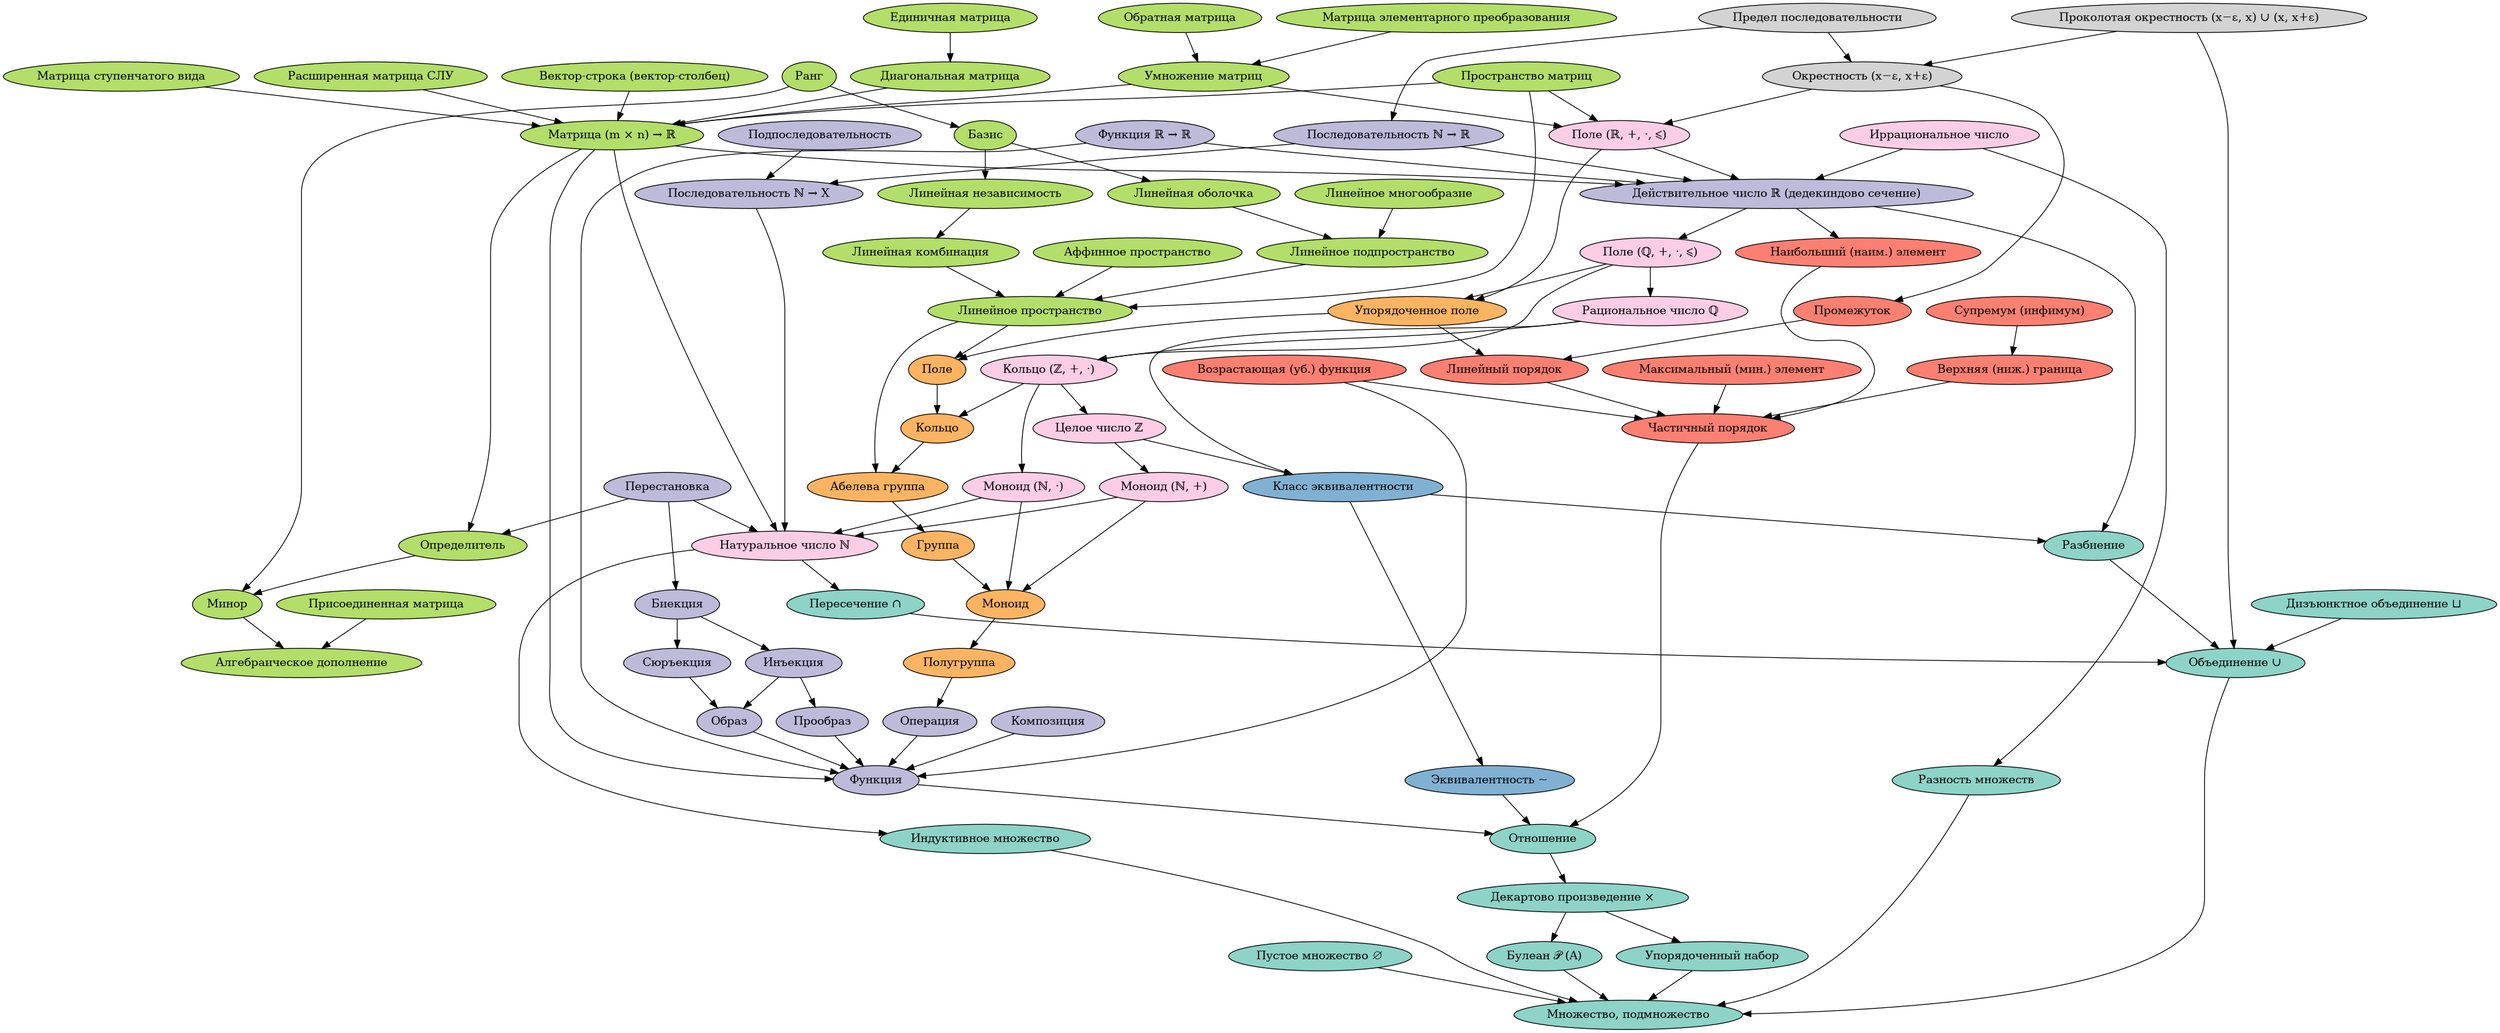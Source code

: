 @startdot
digraph a {
node[colorscheme=set312;style=filled]
clusterrank=global
graph[style=dotted]
subgraph cluster_set_theory {
    label="Теория множеств"
    node[fillcolor = 1]
    set[label="Множество, подмножество"]
    empty_set[label="Пустое множество ∅"]
    union[label="Объединение ∪"]
    power_set[label="Булеан 𝒫 (A)"]
    intersection[label="Пересечение ∩"]
    cartesian_product[label="Декартово произведение ×"]
    tuple[label="Упорядоченный набор"]
    partition[label="Разбиение"]
    disjoint_union[label="Дизъюнктное объединение ⊔"]
    complement[label="Разность множеств"]
    inductive_set[label="Индуктивное множество"]

    empty_set -> set
    tuple -> set
    cartesian_product -> power_set
    cartesian_product -> tuple
    power_set -> set
    union -> set
    intersection -> union
    partition -> union
    disjoint_union -> union
    complement -> set
    inductive_set -> set

    // Relations
    subgraph relations {
        label = "Отношения"

        finitary_relation[label="Отношение"]
        finitary_relation -> cartesian_product

        // Functions
        subgraph cluster_functions {
            label = "Функции"
            node[fillcolor = 3]
            function -> finitary_relation
            function[label="Функция"]
            injection[label="Инъекция"]
            surjection[label="Сюръекция"]
            bijection[label="Биекция"]
            operation[label="Операция"]
            image[label="Образ"]
            preimage[label="Прообраз"]

            composition[label="Композиция"]
            image -> function
            preimage -> function
            injection -> image
            injection -> preimage
            operation -> function
            surjection -> image
            bijection -> surjection
            bijection -> injection
            composition -> function

            subgraph cluster_permutations {
                label = "Перестановки"
                permutation[label="Перестановка"]
                permutation -> bijection
            }

            subgraph cluster_sequences {
                label = "Последовательности"
                sequence[label="Последовательность ℕ → X"]
                subsequence[label="Подпоследовательность"]
                subsequence -> sequence
                real_sequence[label="Последовательность ℕ → ℝ"]
                real_sequence -> sequence
            }

            real_function[label="Функция ℝ → ℝ"]
            real_function -> function
            real_function -> real_number
        }

        // Order theory
        subgraph cluster_order_theory {
            label="Порядок"
            node[fillcolor = 4]
            order[label="Частичный порядок"]
            linear_order[label="Линейный порядок"]
            greatest_least_element[label="Наибольший (наим.) элемент"]
            maximal_minimal_element[label="Максимальный (мин.) элемент"]
            upper_lower_bound[label="Верхняя (ниж.) граница"]
            supremum_infimum[label="Супремум (инфимум)"]
            increasing_decreasing_function[label="Возрастающая (уб.) функция"]
            interval[label="Промежуток"]
            maximal_minimal_element -> order
            greatest_least_element -> order
            upper_lower_bound -> order
            supremum_infimum -> upper_lower_bound
            increasing_decreasing_function -> order
            increasing_decreasing_function -> function
            interval -> linear_order
            linear_order -> order
            order -> finitary_relation
        }

        // Order theory
        subgraph cluster_equivalence {
            label = "Эквивалентность"
            node[fillcolor = 5]
            equivalence[label="Эквивалентность ~"]
            equivalence_class[label="Класс эквивалентности"]
            equivalence_class -> equivalence
            equivalence -> finitary_relation
            equivalence_class -> partition
        }
    }
}
// Abstract algebra
subgraph cluster_abstract_algebra {
    label="Алгебраические структуры"
    node[fillcolor = 6]
    semigroup[label="Полугруппа"]
    monoid[label="Моноид"]
    group[label="Группа"]
    abelian_group[label="Абелева группа"]
    ring[label="Кольцо"]
    field[label="Поле"]
    ordered_field[label="Упорядоченное поле"]
    semigroup -> operation
    monoid -> semigroup
    group -> monoid
    field -> ring
    ring -> abelian_group
    ordered_field -> field
    ordered_field -> linear_order
    abelian_group -> group
}

subgraph cluster_linear_algebra {
    label="Линейная алгебра"
    node[fillcolor = 7]
    linear_space[label="Линейное пространство"]
    linear_subspace[label="Линейное подпространство"]
    linear_combination[label="Линейная комбинация"]
    linear_independence[label="Линейная независимость"]
    linear_span[label="Линейная оболочка"]
    linear_manifold[label="Линейное многообразие"]
    basis[label="Базис"]

    linear_space -> abelian_group
    linear_space -> field
    linear_subspace -> linear_space
    linear_combination -> linear_space
    linear_independence -> linear_combination
    linear_span -> linear_subspace
    linear_manifold -> linear_subspace
    basis -> linear_span
    basis -> linear_independence

    affine_space[label="Аффинное пространство"]
    affine_space -> linear_space

    // Matrix
    real_matrix[label="Матрица (m × n) → ℝ"]
    real_matrix_space[label="Пространство матриц"]
    real_matrix -> function

    row_column_vector[label="Вектор-строка (вектор-столбец)"]
    row_column_vector -> real_matrix

    diagonal_matrix[label="Диагональная матрица"]
    diagonal_matrix -> real_matrix

    identity_matrix[label="Единичная матрица"]
    identity_matrix -> diagonal_matrix

    row_echelon_form[label="Матрица ступенчатого вида"]
    row_echelon_form -> real_matrix

    real_matrix_space -> real_matrix
    real_matrix_space -> linear_space
    matrix_multiplication[label="Умножение матриц"]
    matrix_multiplication -> real_matrix

    elementary_matrix[label="Матрица элементарного преобразования"]
    elementary_matrix -> matrix_multiplication

    inverse_matrix[label="Обратная матрица"]
    inverse_matrix -> matrix_multiplication

    determinant[label="Определитель"]
    real_matrix -> determinant
    permutation -> determinant

    minor[label="Минор"]
    determinant -> minor

    algebraic_complement[label="Алгебраическое дополнение"]
    minor -> algebraic_complement

    adjugate_matrix[label="Присоединенная матрица"]
    adjugate_matrix -> algebraic_complement

    rank[label="Ранг"]
    rank -> minor
    rank -> basis

    augmented_matrix[label="Расширенная матрица СЛУ"]
    augmented_matrix -> real_matrix
}

subgraph cluster_number_systems {
    label = "Числовые системы"
    node[fillcolor = 8]
    // Natural numbers
    natural_number[label="Натуральное число ℕ"]
    natural_monoid_additive[label="Моноид (ℕ, +)"]
    natural_monoid_multiplicative[label="Моноид (ℕ, ⋅)"]
    natural_number -> intersection
    natural_number -> inductive_set
    natural_monoid_additive -> monoid
    natural_monoid_additive -> natural_number
    natural_monoid_multiplicative -> monoid
    natural_monoid_multiplicative -> natural_number
    permutation -> natural_number
    sequence -> natural_number
    real_matrix -> natural_number

    // Integer numbers
    integer_number[label="Целое число ℤ"]
    integer_ring[label="Кольцо (ℤ, +, ⋅)"]
    integer_ring -> integer_number
    integer_ring -> natural_monoid_multiplicative
    integer_ring -> ring
    integer_number -> equivalence_class
    integer_number -> natural_monoid_additive

    // Rational numbers
    rational_number[label="Рациональное число ℚ"]
    rational_field[label="Поле (ℚ, +, ⋅, ⩽)"]

    rational_number -> equivalence_class
    rational_number -> integer_ring
    rational_field -> ordered_field
    rational_field -> rational_number
    rational_field -> integer_ring

    irrational_number[label="Иррациональное число"]
    irrational_number -> real_number
    irrational_number -> complement

    // Real numbers
    real_number[label="Действительное число ℝ (дедекиндово сечение)"]
    real_field[label="Поле (ℝ, +, ⋅, ⩽)"]
    real_number -> rational_field
    real_number -> partition
    real_number -> greatest_least_element
    real_field -> ordered_field
    real_field -> real_number
    real_sequence -> real_number
    real_matrix -> real_number
    real_matrix_space -> real_field
    matrix_multiplication -> real_field
}

neighborhood[label="Окрестность (x−ε, x+ε)"]
neighborhood -> real_field
neighborhood -> interval
deleted_neighborhood[label="Проколотая окрестность (x−ε, x) ∪ (x, x+ε)"]
deleted_neighborhood -> neighborhood
deleted_neighborhood -> union   
sequence_limit[label="Предел последовательности"]
sequence_limit -> real_sequence
sequence_limit -> neighborhood
}
@enddot